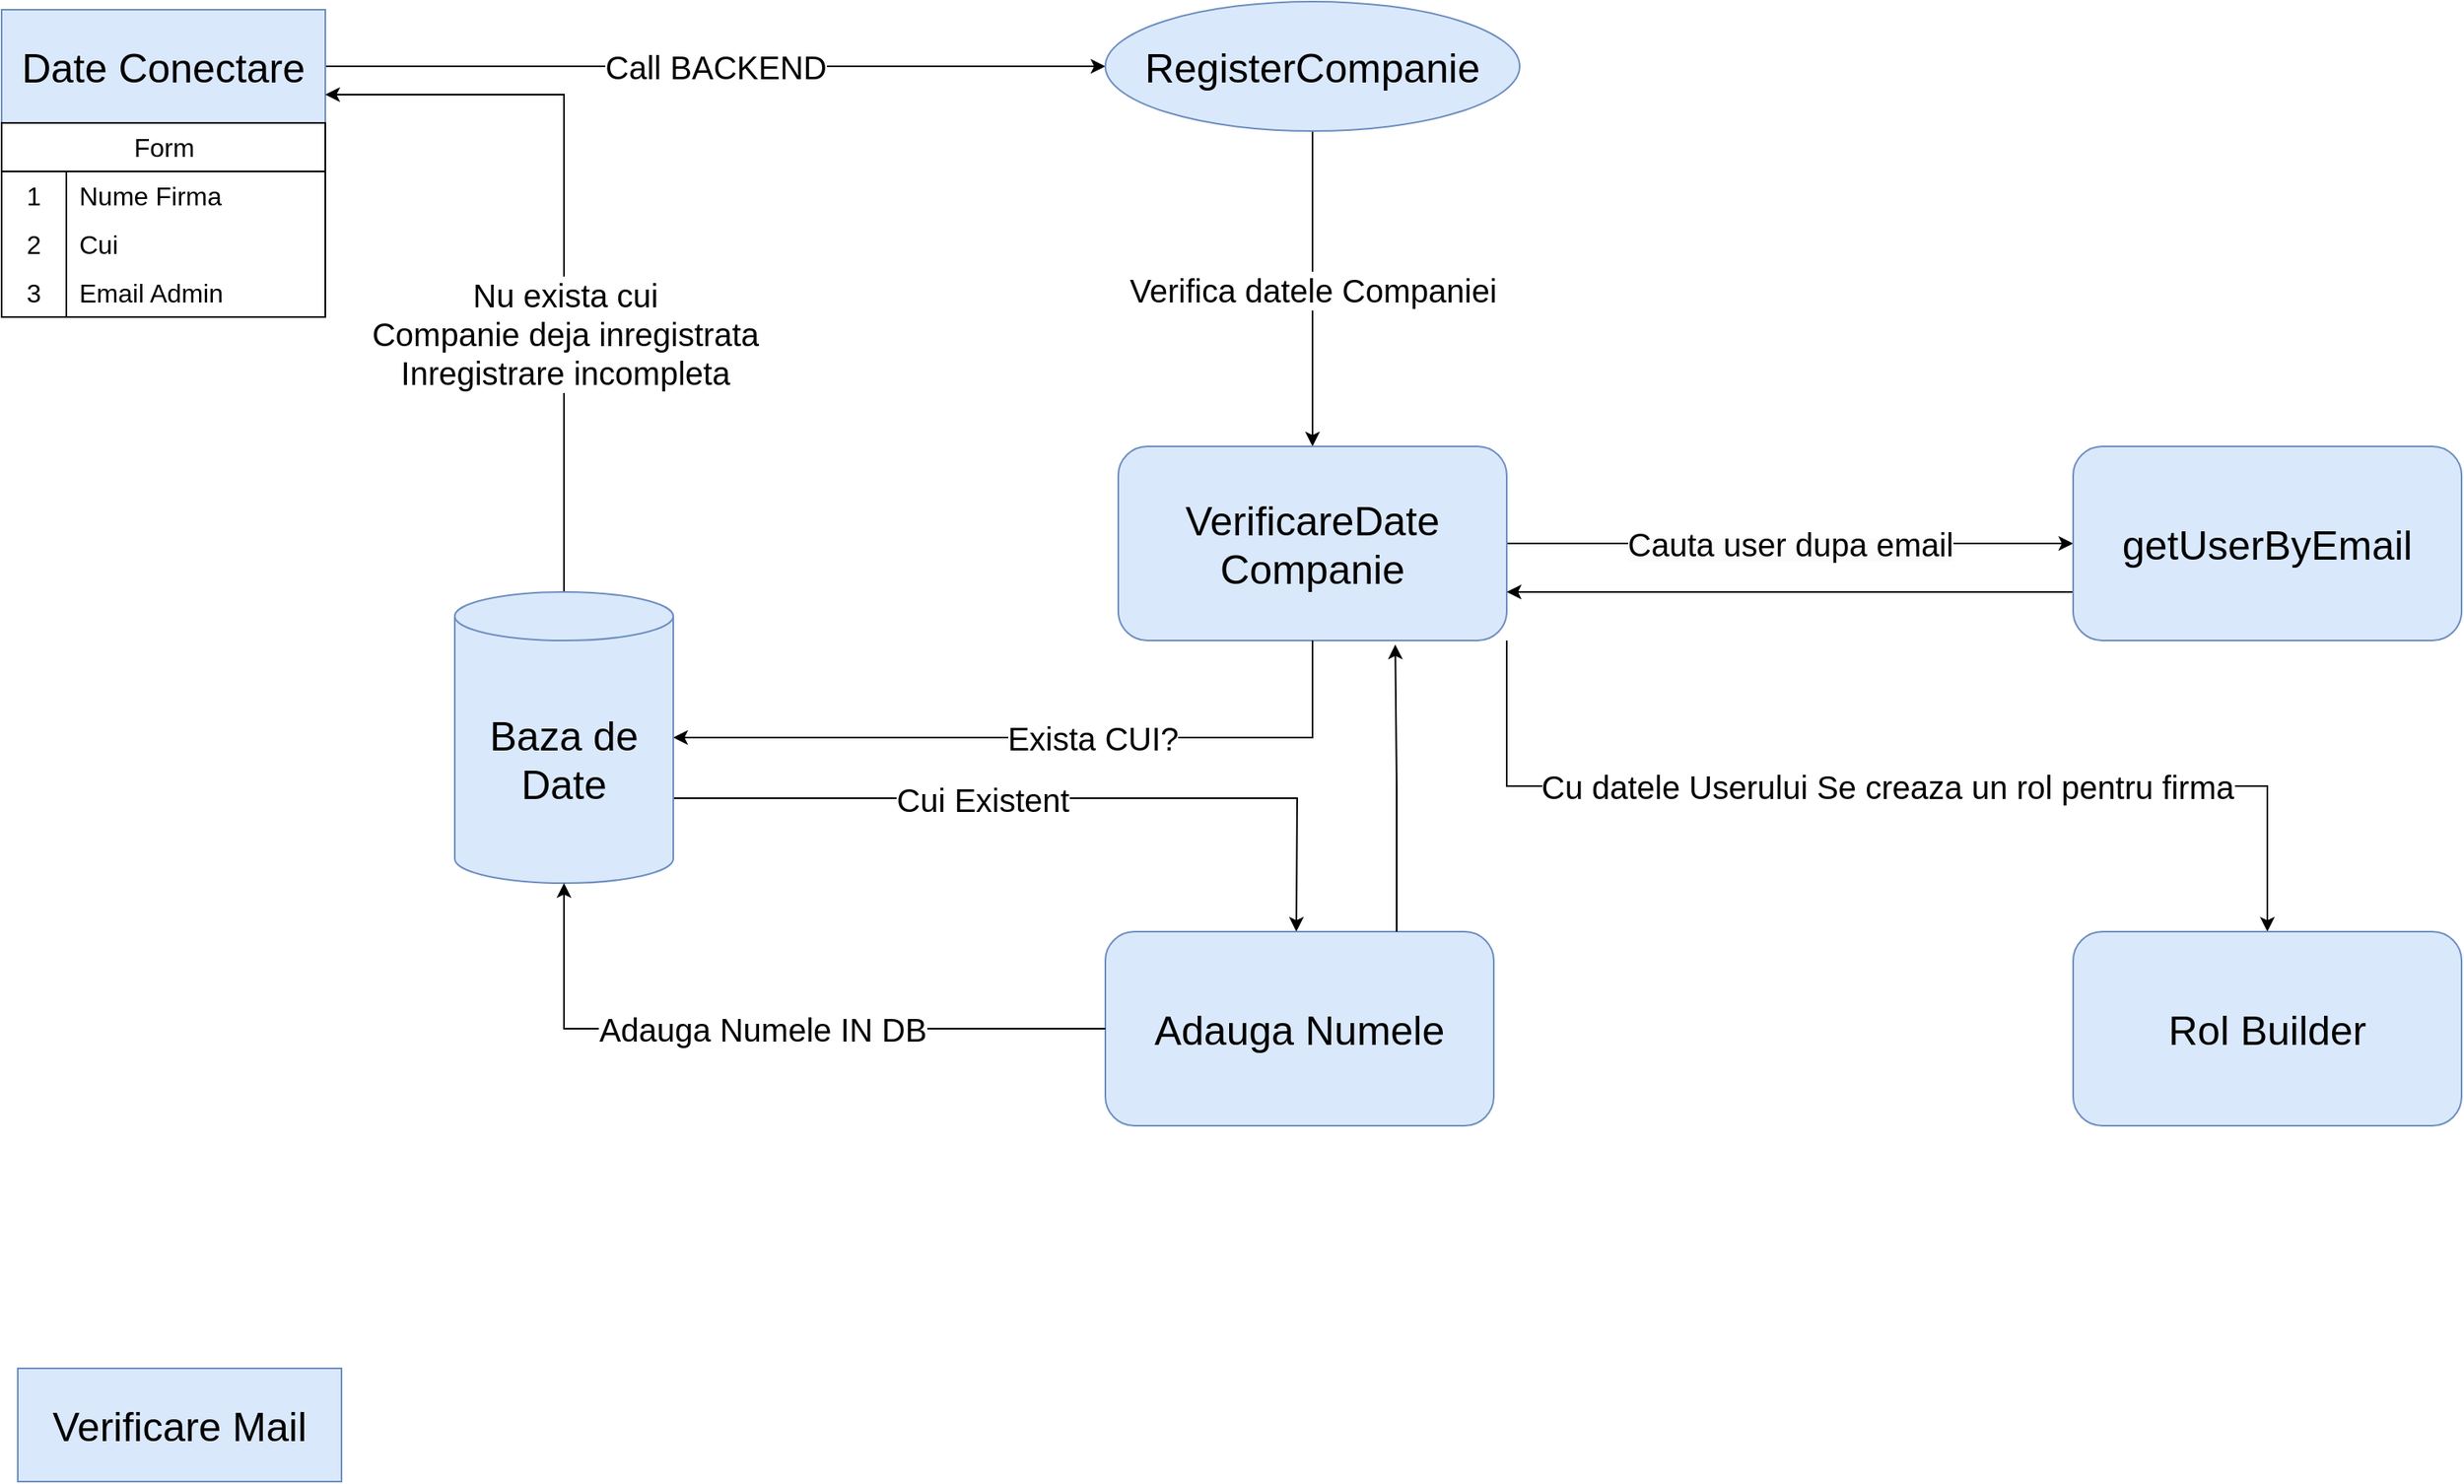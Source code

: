 <mxfile version="22.1.3" type="github">
  <diagram name="Pagină-1" id="4xMoVaFx2DnquvAbO4xz">
    <mxGraphModel dx="1466" dy="936" grid="1" gridSize="10" guides="1" tooltips="1" connect="1" arrows="1" fold="1" page="1" pageScale="1" pageWidth="1920" pageHeight="1200" math="0" shadow="0">
      <root>
        <mxCell id="0" />
        <mxCell id="1" parent="0" />
        <mxCell id="nUgjpErT9T5JklCMchZT-15" value="&lt;span style=&quot;font-size: 20px;&quot;&gt;Call BACKEND&lt;/span&gt;" style="edgeStyle=orthogonalEdgeStyle;rounded=0;orthogonalLoop=1;jettySize=auto;html=1;entryX=0;entryY=0.5;entryDx=0;entryDy=0;fontFamily=Helvetica;fontSize=12;fontColor=default;" edge="1" parent="1" source="nUgjpErT9T5JklCMchZT-1" target="nUgjpErT9T5JklCMchZT-14">
          <mxGeometry relative="1" as="geometry" />
        </mxCell>
        <mxCell id="nUgjpErT9T5JklCMchZT-1" value="&lt;font style=&quot;font-size: 25px;&quot;&gt;Date Conectare&lt;/font&gt;" style="rounded=0;whiteSpace=wrap;html=1;fillColor=#dae8fc;strokeColor=#6c8ebf;" vertex="1" parent="1">
          <mxGeometry x="80" y="40" width="200" height="70" as="geometry" />
        </mxCell>
        <mxCell id="nUgjpErT9T5JklCMchZT-3" value="Form" style="shape=table;startSize=30;container=1;collapsible=0;childLayout=tableLayout;fixedRows=1;rowLines=0;fontStyle=0;strokeColor=default;fontSize=16;rounded=0;align=center;verticalAlign=middle;fontFamily=Helvetica;fontColor=default;fillColor=default;html=1;" vertex="1" parent="1">
          <mxGeometry x="80" y="110" width="200" height="120" as="geometry" />
        </mxCell>
        <mxCell id="nUgjpErT9T5JklCMchZT-4" value="" style="shape=tableRow;horizontal=0;startSize=0;swimlaneHead=0;swimlaneBody=0;top=0;left=0;bottom=0;right=0;collapsible=0;dropTarget=0;fillColor=none;points=[[0,0.5],[1,0.5]];portConstraint=eastwest;strokeColor=inherit;fontSize=16;rounded=0;align=center;verticalAlign=middle;fontFamily=Helvetica;fontColor=default;html=1;" vertex="1" parent="nUgjpErT9T5JklCMchZT-3">
          <mxGeometry y="30" width="200" height="30" as="geometry" />
        </mxCell>
        <mxCell id="nUgjpErT9T5JklCMchZT-5" value="1" style="shape=partialRectangle;html=1;whiteSpace=wrap;connectable=0;fillColor=none;top=0;left=0;bottom=0;right=0;overflow=hidden;pointerEvents=1;strokeColor=inherit;fontSize=16;rounded=0;align=center;verticalAlign=middle;fontFamily=Helvetica;fontColor=default;" vertex="1" parent="nUgjpErT9T5JklCMchZT-4">
          <mxGeometry width="40" height="30" as="geometry">
            <mxRectangle width="40" height="30" as="alternateBounds" />
          </mxGeometry>
        </mxCell>
        <mxCell id="nUgjpErT9T5JklCMchZT-6" value="Nume Firma" style="shape=partialRectangle;html=1;whiteSpace=wrap;connectable=0;fillColor=none;top=0;left=0;bottom=0;right=0;align=left;spacingLeft=6;overflow=hidden;strokeColor=inherit;fontSize=16;rounded=0;verticalAlign=middle;fontFamily=Helvetica;fontColor=default;" vertex="1" parent="nUgjpErT9T5JklCMchZT-4">
          <mxGeometry x="40" width="160" height="30" as="geometry">
            <mxRectangle width="160" height="30" as="alternateBounds" />
          </mxGeometry>
        </mxCell>
        <mxCell id="nUgjpErT9T5JklCMchZT-7" value="" style="shape=tableRow;horizontal=0;startSize=0;swimlaneHead=0;swimlaneBody=0;top=0;left=0;bottom=0;right=0;collapsible=0;dropTarget=0;fillColor=none;points=[[0,0.5],[1,0.5]];portConstraint=eastwest;strokeColor=inherit;fontSize=16;rounded=0;align=center;verticalAlign=middle;fontFamily=Helvetica;fontColor=default;html=1;" vertex="1" parent="nUgjpErT9T5JklCMchZT-3">
          <mxGeometry y="60" width="200" height="30" as="geometry" />
        </mxCell>
        <mxCell id="nUgjpErT9T5JklCMchZT-8" value="2" style="shape=partialRectangle;html=1;whiteSpace=wrap;connectable=0;fillColor=none;top=0;left=0;bottom=0;right=0;overflow=hidden;strokeColor=inherit;fontSize=16;rounded=0;align=center;verticalAlign=middle;fontFamily=Helvetica;fontColor=default;" vertex="1" parent="nUgjpErT9T5JklCMchZT-7">
          <mxGeometry width="40" height="30" as="geometry">
            <mxRectangle width="40" height="30" as="alternateBounds" />
          </mxGeometry>
        </mxCell>
        <mxCell id="nUgjpErT9T5JklCMchZT-9" value="Cui" style="shape=partialRectangle;html=1;whiteSpace=wrap;connectable=0;fillColor=none;top=0;left=0;bottom=0;right=0;align=left;spacingLeft=6;overflow=hidden;strokeColor=inherit;fontSize=16;rounded=0;verticalAlign=middle;fontFamily=Helvetica;fontColor=default;" vertex="1" parent="nUgjpErT9T5JklCMchZT-7">
          <mxGeometry x="40" width="160" height="30" as="geometry">
            <mxRectangle width="160" height="30" as="alternateBounds" />
          </mxGeometry>
        </mxCell>
        <mxCell id="nUgjpErT9T5JklCMchZT-10" value="" style="shape=tableRow;horizontal=0;startSize=0;swimlaneHead=0;swimlaneBody=0;top=0;left=0;bottom=0;right=0;collapsible=0;dropTarget=0;fillColor=none;points=[[0,0.5],[1,0.5]];portConstraint=eastwest;strokeColor=inherit;fontSize=16;rounded=0;align=center;verticalAlign=middle;fontFamily=Helvetica;fontColor=default;html=1;" vertex="1" parent="nUgjpErT9T5JklCMchZT-3">
          <mxGeometry y="90" width="200" height="30" as="geometry" />
        </mxCell>
        <mxCell id="nUgjpErT9T5JklCMchZT-11" value="3" style="shape=partialRectangle;html=1;whiteSpace=wrap;connectable=0;fillColor=none;top=0;left=0;bottom=0;right=0;overflow=hidden;strokeColor=inherit;fontSize=16;rounded=0;align=center;verticalAlign=middle;fontFamily=Helvetica;fontColor=default;" vertex="1" parent="nUgjpErT9T5JklCMchZT-10">
          <mxGeometry width="40" height="30" as="geometry">
            <mxRectangle width="40" height="30" as="alternateBounds" />
          </mxGeometry>
        </mxCell>
        <mxCell id="nUgjpErT9T5JklCMchZT-12" value="Email Admin" style="shape=partialRectangle;html=1;whiteSpace=wrap;connectable=0;fillColor=none;top=0;left=0;bottom=0;right=0;align=left;spacingLeft=6;overflow=hidden;strokeColor=inherit;fontSize=16;rounded=0;verticalAlign=middle;fontFamily=Helvetica;fontColor=default;" vertex="1" parent="nUgjpErT9T5JklCMchZT-10">
          <mxGeometry x="40" width="160" height="30" as="geometry">
            <mxRectangle width="160" height="30" as="alternateBounds" />
          </mxGeometry>
        </mxCell>
        <mxCell id="nUgjpErT9T5JklCMchZT-17" value="&lt;font style=&quot;font-size: 20px;&quot;&gt;Verifica datele Companiei&lt;/font&gt;" style="edgeStyle=orthogonalEdgeStyle;rounded=0;orthogonalLoop=1;jettySize=auto;html=1;entryX=0.5;entryY=0;entryDx=0;entryDy=0;fontFamily=Helvetica;fontSize=12;fontColor=default;" edge="1" parent="1" source="nUgjpErT9T5JklCMchZT-14" target="nUgjpErT9T5JklCMchZT-16">
          <mxGeometry relative="1" as="geometry" />
        </mxCell>
        <mxCell id="nUgjpErT9T5JklCMchZT-14" value="&lt;font style=&quot;font-size: 25px;&quot;&gt;RegisterCompanie&lt;/font&gt;" style="ellipse;whiteSpace=wrap;html=1;rounded=0;strokeColor=#6c8ebf;align=center;verticalAlign=middle;fontFamily=Helvetica;fontSize=12;fontColor=default;fillColor=#dae8fc;" vertex="1" parent="1">
          <mxGeometry x="762" y="35" width="256" height="80" as="geometry" />
        </mxCell>
        <mxCell id="nUgjpErT9T5JklCMchZT-18" value="&lt;span style=&quot;font-size: 20px;&quot;&gt;Nu exista cui&lt;br&gt;Companie deja inregistrata&lt;br&gt;Inregistrare incompleta&lt;br&gt;&lt;/span&gt;" style="edgeStyle=orthogonalEdgeStyle;rounded=0;orthogonalLoop=1;jettySize=auto;html=1;exitX=0.5;exitY=0;exitDx=0;exitDy=0;entryX=1;entryY=0.75;entryDx=0;entryDy=0;fontFamily=Helvetica;fontSize=12;fontColor=default;exitPerimeter=0;" edge="1" parent="1" source="nUgjpErT9T5JklCMchZT-19" target="nUgjpErT9T5JklCMchZT-1">
          <mxGeometry x="-0.297" relative="1" as="geometry">
            <mxPoint x="420" y="370" as="sourcePoint" />
            <mxPoint x="300" y="92.5" as="targetPoint" />
            <Array as="points">
              <mxPoint x="427" y="93" />
            </Array>
            <mxPoint as="offset" />
          </mxGeometry>
        </mxCell>
        <mxCell id="nUgjpErT9T5JklCMchZT-28" value="&lt;span style=&quot;color: rgb(0, 0, 0); font-family: Helvetica; font-style: normal; font-variant-ligatures: normal; font-variant-caps: normal; font-weight: 400; letter-spacing: normal; orphans: 2; text-align: center; text-indent: 0px; text-transform: none; widows: 2; word-spacing: 0px; -webkit-text-stroke-width: 0px; background-color: rgb(251, 251, 251); text-decoration-thickness: initial; text-decoration-style: initial; text-decoration-color: initial; float: none; display: inline !important;&quot;&gt;&lt;font style=&quot;font-size: 20px;&quot;&gt;Cauta user dupa email&lt;/font&gt;&lt;/span&gt;" style="edgeStyle=orthogonalEdgeStyle;rounded=0;orthogonalLoop=1;jettySize=auto;html=1;exitX=1;exitY=0.5;exitDx=0;exitDy=0;entryX=0;entryY=0.5;entryDx=0;entryDy=0;fontFamily=Helvetica;fontSize=12;fontColor=default;" edge="1" parent="1" source="nUgjpErT9T5JklCMchZT-16" target="nUgjpErT9T5JklCMchZT-27">
          <mxGeometry relative="1" as="geometry" />
        </mxCell>
        <mxCell id="nUgjpErT9T5JklCMchZT-16" value="&lt;font style=&quot;font-size: 25px;&quot;&gt;VerificareDate&lt;br&gt;Companie&lt;/font&gt;" style="rounded=1;whiteSpace=wrap;html=1;strokeColor=#6c8ebf;align=center;verticalAlign=middle;fontFamily=Helvetica;fontSize=12;fontColor=default;fillColor=#dae8fc;" vertex="1" parent="1">
          <mxGeometry x="770" y="310" width="240" height="120" as="geometry" />
        </mxCell>
        <mxCell id="nUgjpErT9T5JklCMchZT-20" value="" style="edgeStyle=orthogonalEdgeStyle;rounded=0;orthogonalLoop=1;jettySize=auto;html=1;exitX=0.5;exitY=1;exitDx=0;exitDy=0;entryX=1;entryY=0.5;entryDx=0;entryDy=0;fontFamily=Helvetica;fontSize=12;fontColor=default;entryPerimeter=0;" edge="1" parent="1" source="nUgjpErT9T5JklCMchZT-16" target="nUgjpErT9T5JklCMchZT-19">
          <mxGeometry relative="1" as="geometry">
            <mxPoint x="668" y="370" as="sourcePoint" />
            <mxPoint x="280" y="93" as="targetPoint" />
            <Array as="points">
              <mxPoint x="890" y="490" />
            </Array>
          </mxGeometry>
        </mxCell>
        <mxCell id="nUgjpErT9T5JklCMchZT-21" value="&lt;font style=&quot;font-size: 20px;&quot;&gt;Exista CUI?&lt;/font&gt;" style="edgeLabel;html=1;align=center;verticalAlign=middle;resizable=0;points=[];fontSize=12;fontFamily=Helvetica;fontColor=default;" vertex="1" connectable="0" parent="nUgjpErT9T5JklCMchZT-20">
          <mxGeometry x="-0.078" y="-2" relative="1" as="geometry">
            <mxPoint x="14" y="2" as="offset" />
          </mxGeometry>
        </mxCell>
        <mxCell id="nUgjpErT9T5JklCMchZT-23" value="&lt;font style=&quot;font-size: 20px;&quot;&gt;Cui Existent&lt;/font&gt;" style="edgeStyle=orthogonalEdgeStyle;rounded=0;orthogonalLoop=1;jettySize=auto;html=1;exitX=1;exitY=0;exitDx=0;exitDy=127.5;exitPerimeter=0;fontFamily=Helvetica;fontSize=12;fontColor=default;" edge="1" parent="1" source="nUgjpErT9T5JklCMchZT-19">
          <mxGeometry x="-0.186" relative="1" as="geometry">
            <mxPoint x="880" y="610" as="targetPoint" />
            <mxPoint as="offset" />
          </mxGeometry>
        </mxCell>
        <mxCell id="nUgjpErT9T5JklCMchZT-19" value="&lt;font style=&quot;font-size: 25px;&quot;&gt;Baza de Date&lt;/font&gt;" style="shape=cylinder3;whiteSpace=wrap;html=1;boundedLbl=1;backgroundOutline=1;size=15;rounded=0;strokeColor=#6c8ebf;align=center;verticalAlign=middle;fontFamily=Helvetica;fontSize=12;fontColor=default;fillColor=#dae8fc;" vertex="1" parent="1">
          <mxGeometry x="360" y="400" width="135" height="180" as="geometry" />
        </mxCell>
        <mxCell id="nUgjpErT9T5JklCMchZT-24" value="&lt;span style=&quot;font-size: 25px;&quot;&gt;Adauga Numele&lt;/span&gt;" style="rounded=1;whiteSpace=wrap;html=1;strokeColor=#6c8ebf;align=center;verticalAlign=middle;fontFamily=Helvetica;fontSize=12;fontColor=default;fillColor=#dae8fc;" vertex="1" parent="1">
          <mxGeometry x="762" y="610" width="240" height="120" as="geometry" />
        </mxCell>
        <mxCell id="nUgjpErT9T5JklCMchZT-25" value="&lt;font style=&quot;font-size: 20px;&quot;&gt;Adauga Numele IN DB&lt;/font&gt;" style="edgeStyle=orthogonalEdgeStyle;rounded=0;orthogonalLoop=1;jettySize=auto;html=1;exitX=0;exitY=0.5;exitDx=0;exitDy=0;entryX=0.5;entryY=1;entryDx=0;entryDy=0;entryPerimeter=0;fontFamily=Helvetica;fontSize=12;fontColor=default;" edge="1" parent="1" source="nUgjpErT9T5JklCMchZT-24" target="nUgjpErT9T5JklCMchZT-19">
          <mxGeometry relative="1" as="geometry" />
        </mxCell>
        <mxCell id="nUgjpErT9T5JklCMchZT-26" style="edgeStyle=orthogonalEdgeStyle;rounded=0;orthogonalLoop=1;jettySize=auto;html=1;exitX=0.75;exitY=0;exitDx=0;exitDy=0;entryX=0.713;entryY=1.021;entryDx=0;entryDy=0;entryPerimeter=0;fontFamily=Helvetica;fontSize=12;fontColor=default;" edge="1" parent="1" source="nUgjpErT9T5JklCMchZT-24" target="nUgjpErT9T5JklCMchZT-16">
          <mxGeometry relative="1" as="geometry" />
        </mxCell>
        <mxCell id="nUgjpErT9T5JklCMchZT-30" value="&lt;font style=&quot;font-size: 20px;&quot;&gt;Cu datele Userului Se creaza un rol pentru firma&lt;/font&gt;" style="edgeStyle=orthogonalEdgeStyle;rounded=0;orthogonalLoop=1;jettySize=auto;html=1;exitX=1;exitY=1;exitDx=0;exitDy=0;entryX=0.5;entryY=0;entryDx=0;entryDy=0;fontFamily=Helvetica;fontSize=12;fontColor=default;" edge="1" parent="1" source="nUgjpErT9T5JklCMchZT-16" target="nUgjpErT9T5JklCMchZT-29">
          <mxGeometry relative="1" as="geometry" />
        </mxCell>
        <mxCell id="nUgjpErT9T5JklCMchZT-31" style="edgeStyle=orthogonalEdgeStyle;rounded=0;orthogonalLoop=1;jettySize=auto;html=1;exitX=0;exitY=0.75;exitDx=0;exitDy=0;entryX=1;entryY=0.75;entryDx=0;entryDy=0;fontFamily=Helvetica;fontSize=12;fontColor=default;" edge="1" parent="1" source="nUgjpErT9T5JklCMchZT-27" target="nUgjpErT9T5JklCMchZT-16">
          <mxGeometry relative="1" as="geometry" />
        </mxCell>
        <mxCell id="nUgjpErT9T5JklCMchZT-27" value="&lt;span style=&quot;font-size: 25px;&quot;&gt;getUserByEmail&lt;/span&gt;" style="rounded=1;whiteSpace=wrap;html=1;strokeColor=#6c8ebf;align=center;verticalAlign=middle;fontFamily=Helvetica;fontSize=12;fontColor=default;fillColor=#dae8fc;" vertex="1" parent="1">
          <mxGeometry x="1360" y="310" width="240" height="120" as="geometry" />
        </mxCell>
        <mxCell id="nUgjpErT9T5JklCMchZT-29" value="&lt;span style=&quot;font-size: 25px;&quot;&gt;Rol Builder&lt;/span&gt;" style="rounded=1;whiteSpace=wrap;html=1;strokeColor=#6c8ebf;align=center;verticalAlign=middle;fontFamily=Helvetica;fontSize=12;fontColor=default;fillColor=#dae8fc;" vertex="1" parent="1">
          <mxGeometry x="1360" y="610" width="240" height="120" as="geometry" />
        </mxCell>
        <mxCell id="nUgjpErT9T5JklCMchZT-34" value="&lt;span style=&quot;font-size: 25px;&quot;&gt;Verificare Mail&lt;/span&gt;" style="rounded=0;whiteSpace=wrap;html=1;fillColor=#dae8fc;strokeColor=#6c8ebf;" vertex="1" parent="1">
          <mxGeometry x="90" y="880" width="200" height="70" as="geometry" />
        </mxCell>
      </root>
    </mxGraphModel>
  </diagram>
</mxfile>
